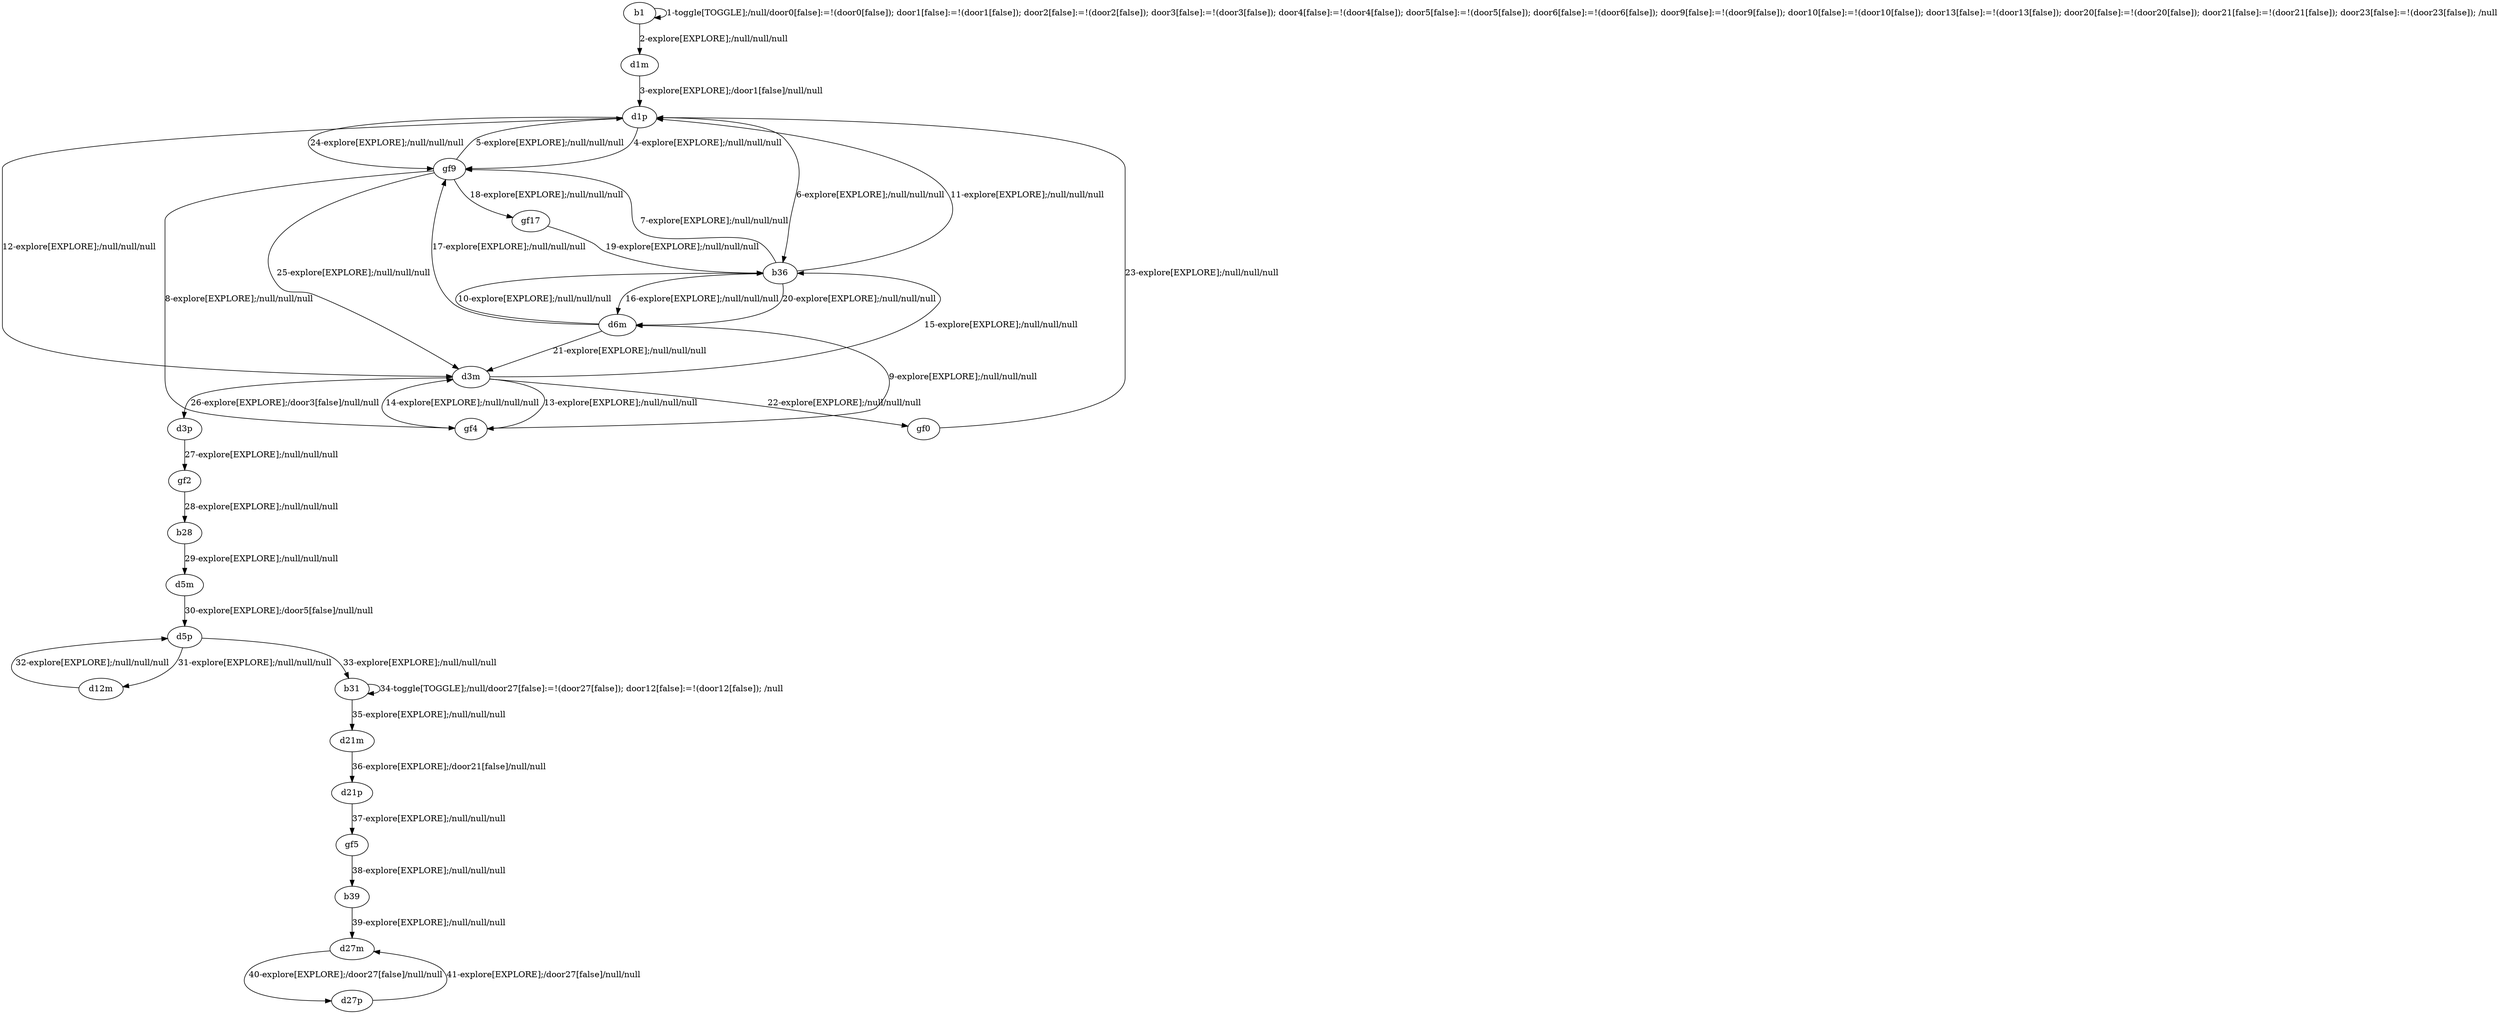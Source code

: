 # Total number of goals covered by this test: 1
# d27p --> d27m

digraph g {
"b1" -> "b1" [label = "1-toggle[TOGGLE];/null/door0[false]:=!(door0[false]); door1[false]:=!(door1[false]); door2[false]:=!(door2[false]); door3[false]:=!(door3[false]); door4[false]:=!(door4[false]); door5[false]:=!(door5[false]); door6[false]:=!(door6[false]); door9[false]:=!(door9[false]); door10[false]:=!(door10[false]); door13[false]:=!(door13[false]); door20[false]:=!(door20[false]); door21[false]:=!(door21[false]); door23[false]:=!(door23[false]); /null"];
"b1" -> "d1m" [label = "2-explore[EXPLORE];/null/null/null"];
"d1m" -> "d1p" [label = "3-explore[EXPLORE];/door1[false]/null/null"];
"d1p" -> "gf9" [label = "4-explore[EXPLORE];/null/null/null"];
"gf9" -> "d1p" [label = "5-explore[EXPLORE];/null/null/null"];
"d1p" -> "b36" [label = "6-explore[EXPLORE];/null/null/null"];
"b36" -> "gf9" [label = "7-explore[EXPLORE];/null/null/null"];
"gf9" -> "gf4" [label = "8-explore[EXPLORE];/null/null/null"];
"gf4" -> "d6m" [label = "9-explore[EXPLORE];/null/null/null"];
"d6m" -> "b36" [label = "10-explore[EXPLORE];/null/null/null"];
"b36" -> "d1p" [label = "11-explore[EXPLORE];/null/null/null"];
"d1p" -> "d3m" [label = "12-explore[EXPLORE];/null/null/null"];
"d3m" -> "gf4" [label = "13-explore[EXPLORE];/null/null/null"];
"gf4" -> "d3m" [label = "14-explore[EXPLORE];/null/null/null"];
"d3m" -> "b36" [label = "15-explore[EXPLORE];/null/null/null"];
"b36" -> "d6m" [label = "16-explore[EXPLORE];/null/null/null"];
"d6m" -> "gf9" [label = "17-explore[EXPLORE];/null/null/null"];
"gf9" -> "gf17" [label = "18-explore[EXPLORE];/null/null/null"];
"gf17" -> "b36" [label = "19-explore[EXPLORE];/null/null/null"];
"b36" -> "d6m" [label = "20-explore[EXPLORE];/null/null/null"];
"d6m" -> "d3m" [label = "21-explore[EXPLORE];/null/null/null"];
"d3m" -> "gf0" [label = "22-explore[EXPLORE];/null/null/null"];
"gf0" -> "d1p" [label = "23-explore[EXPLORE];/null/null/null"];
"d1p" -> "gf9" [label = "24-explore[EXPLORE];/null/null/null"];
"gf9" -> "d3m" [label = "25-explore[EXPLORE];/null/null/null"];
"d3m" -> "d3p" [label = "26-explore[EXPLORE];/door3[false]/null/null"];
"d3p" -> "gf2" [label = "27-explore[EXPLORE];/null/null/null"];
"gf2" -> "b28" [label = "28-explore[EXPLORE];/null/null/null"];
"b28" -> "d5m" [label = "29-explore[EXPLORE];/null/null/null"];
"d5m" -> "d5p" [label = "30-explore[EXPLORE];/door5[false]/null/null"];
"d5p" -> "d12m" [label = "31-explore[EXPLORE];/null/null/null"];
"d12m" -> "d5p" [label = "32-explore[EXPLORE];/null/null/null"];
"d5p" -> "b31" [label = "33-explore[EXPLORE];/null/null/null"];
"b31" -> "b31" [label = "34-toggle[TOGGLE];/null/door27[false]:=!(door27[false]); door12[false]:=!(door12[false]); /null"];
"b31" -> "d21m" [label = "35-explore[EXPLORE];/null/null/null"];
"d21m" -> "d21p" [label = "36-explore[EXPLORE];/door21[false]/null/null"];
"d21p" -> "gf5" [label = "37-explore[EXPLORE];/null/null/null"];
"gf5" -> "b39" [label = "38-explore[EXPLORE];/null/null/null"];
"b39" -> "d27m" [label = "39-explore[EXPLORE];/null/null/null"];
"d27m" -> "d27p" [label = "40-explore[EXPLORE];/door27[false]/null/null"];
"d27p" -> "d27m" [label = "41-explore[EXPLORE];/door27[false]/null/null"];
}